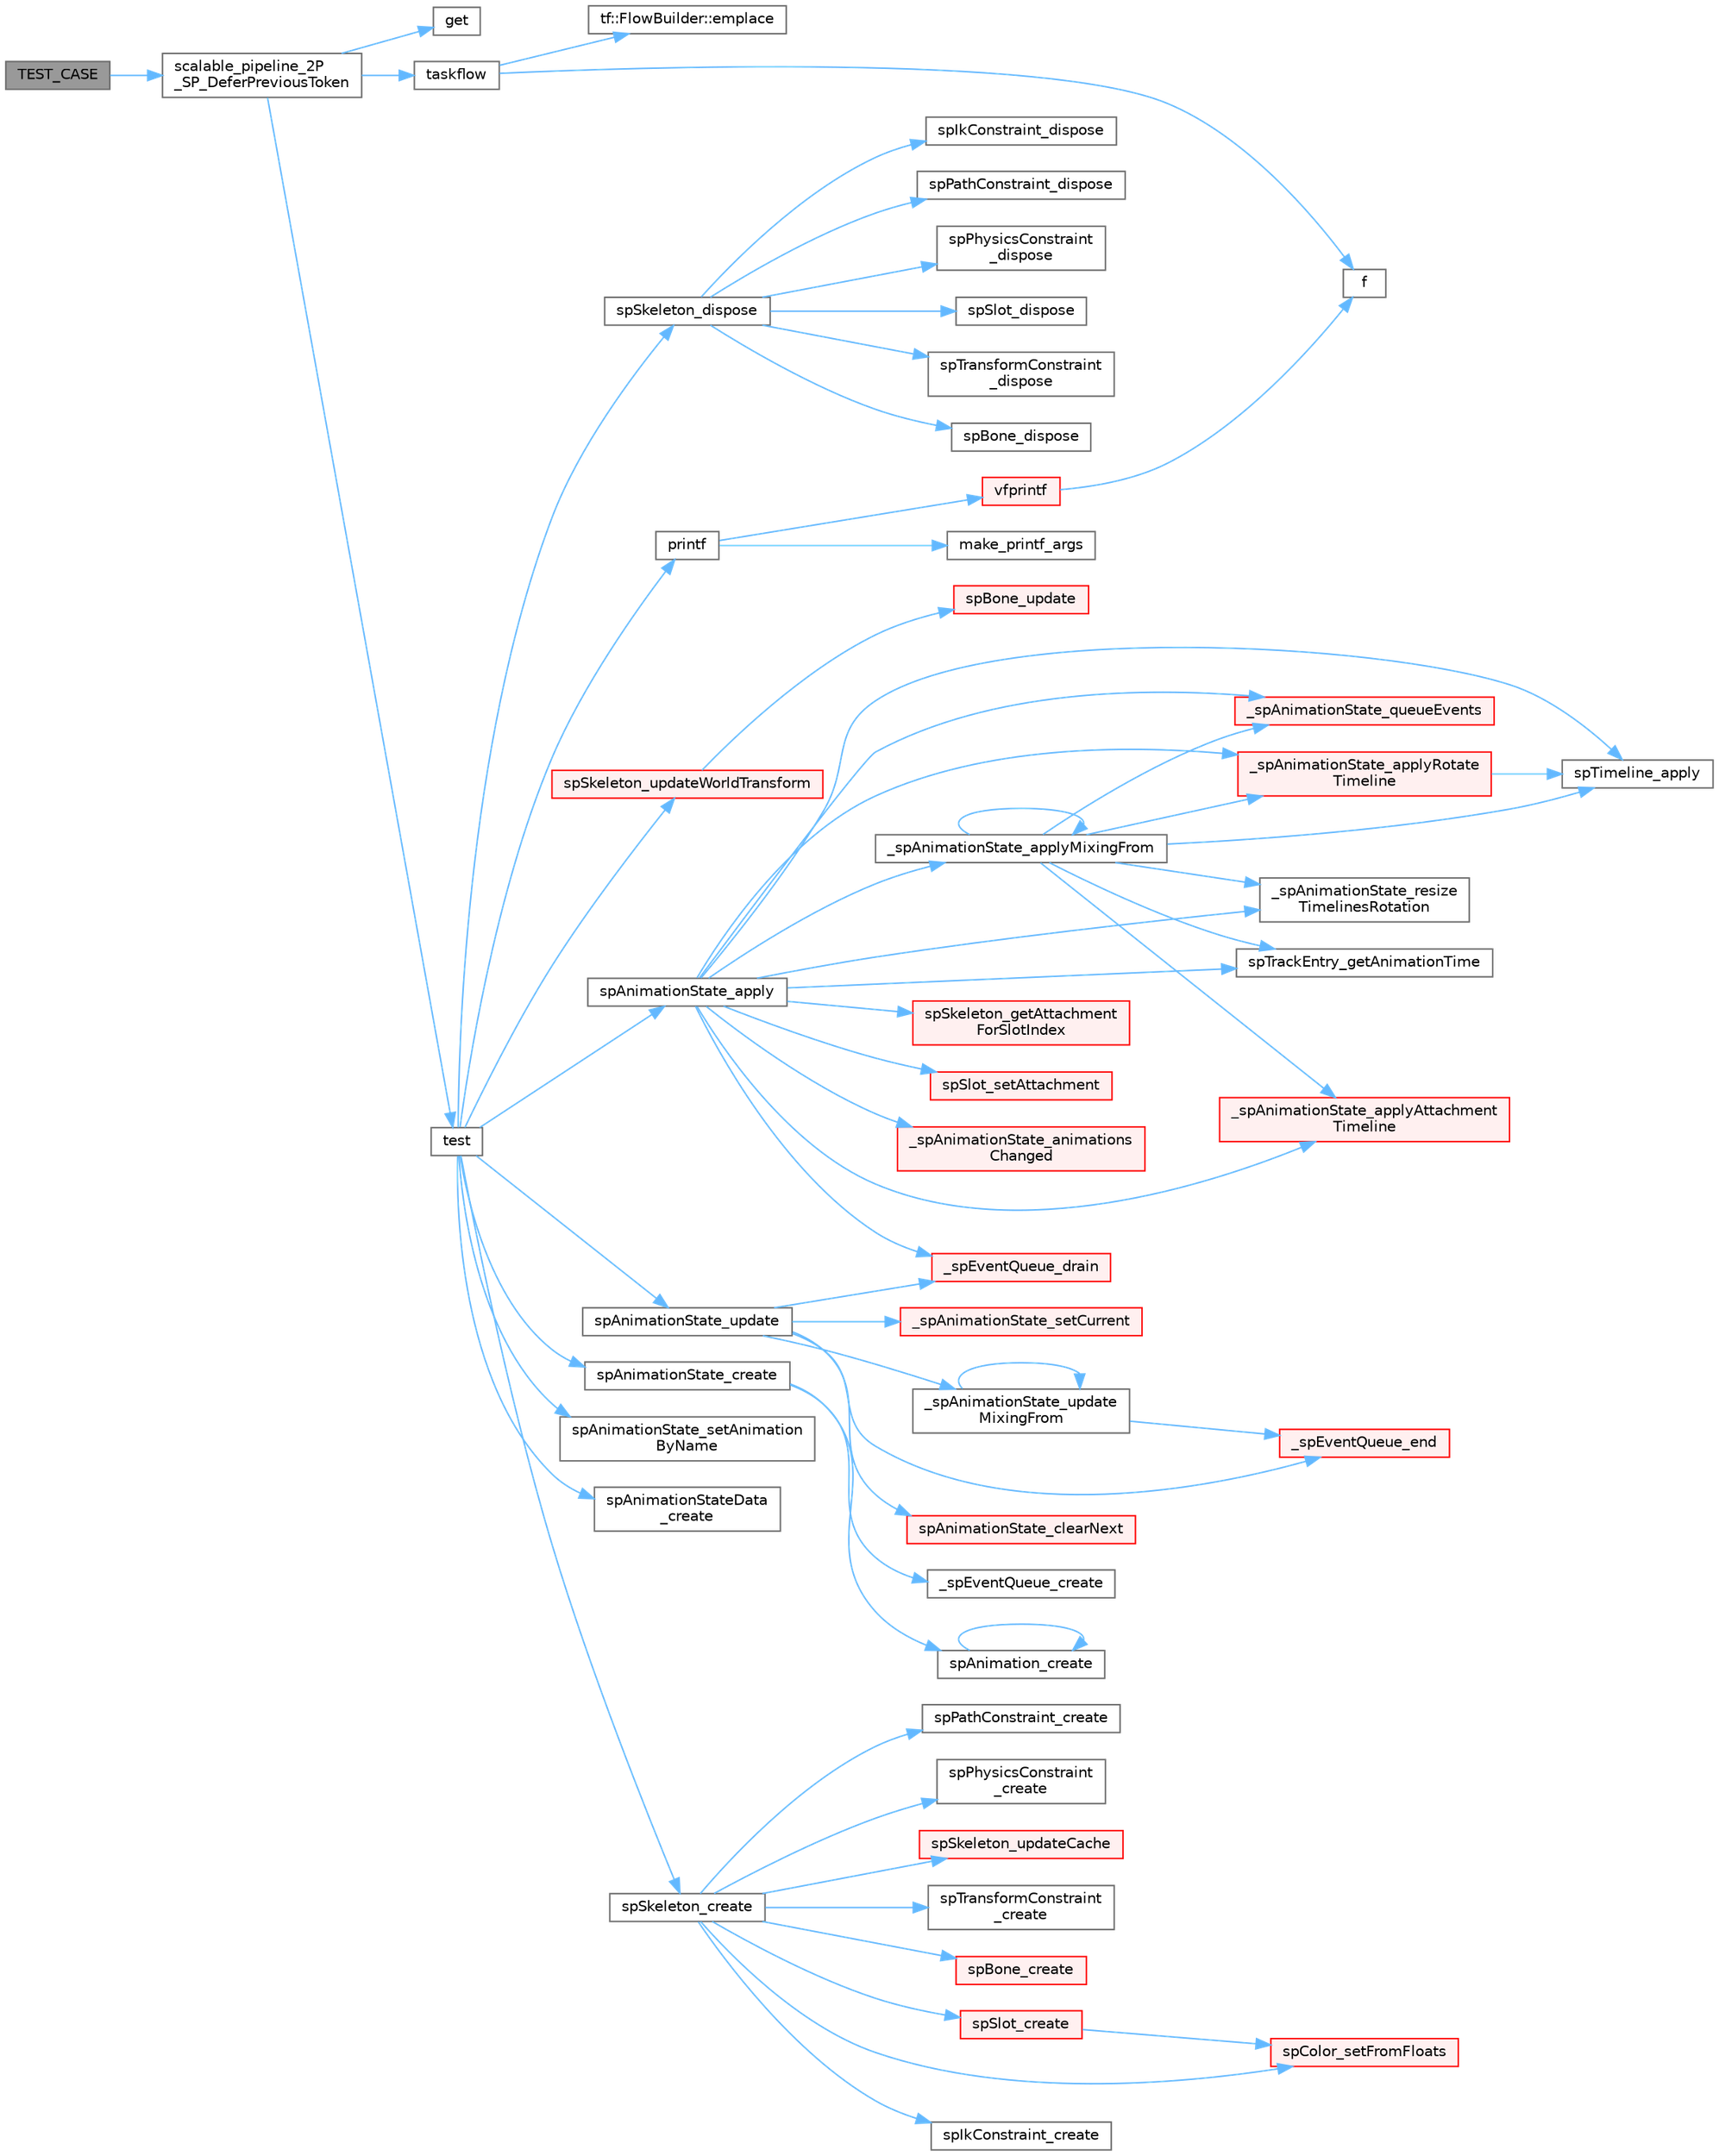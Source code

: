 digraph "TEST_CASE"
{
 // LATEX_PDF_SIZE
  bgcolor="transparent";
  edge [fontname=Helvetica,fontsize=10,labelfontname=Helvetica,labelfontsize=10];
  node [fontname=Helvetica,fontsize=10,shape=box,height=0.2,width=0.4];
  rankdir="LR";
  Node1 [id="Node000001",label="TEST_CASE",height=0.2,width=0.4,color="gray40", fillcolor="grey60", style="filled", fontcolor="black",tooltip=" "];
  Node1 -> Node2 [id="edge64_Node000001_Node000002",color="steelblue1",style="solid",tooltip=" "];
  Node2 [id="Node000002",label="scalable_pipeline_2P\l_SP_DeferPreviousToken",height=0.2,width=0.4,color="grey40", fillcolor="white", style="filled",URL="$test__deferred__scalable__pipelines_8cpp.html#af62e8b01dd9b664cfa1aa2726f5312bf",tooltip=" "];
  Node2 -> Node3 [id="edge65_Node000002_Node000003",color="steelblue1",style="solid",tooltip=" "];
  Node3 [id="Node000003",label="get",height=0.2,width=0.4,color="grey40", fillcolor="white", style="filled",URL="$stdlist__overload_8cpp.html#a120a90058439faee14791b33f94c0693",tooltip=" "];
  Node2 -> Node4 [id="edge66_Node000002_Node000004",color="steelblue1",style="solid",tooltip=" "];
  Node4 [id="Node000004",label="taskflow",height=0.2,width=0.4,color="grey40", fillcolor="white", style="filled",URL="$sandbox_2jacobi_2taskflow_8cpp.html#a47af48e377b7c0ac855c12acd5b69b1e",tooltip=" "];
  Node4 -> Node5 [id="edge67_Node000004_Node000005",color="steelblue1",style="solid",tooltip=" "];
  Node5 [id="Node000005",label="tf::FlowBuilder::emplace",height=0.2,width=0.4,color="grey40", fillcolor="white", style="filled",URL="$classtf_1_1_flow_builder.html#a60d7a666cab71ecfa3010b2efb0d6b57",tooltip="creates a static task"];
  Node4 -> Node6 [id="edge68_Node000004_Node000006",color="steelblue1",style="solid",tooltip=" "];
  Node6 [id="Node000006",label="f",height=0.2,width=0.4,color="grey40", fillcolor="white", style="filled",URL="$cxx11__tensor__map_8cpp.html#a7f507fea02198f6cb81c86640c7b1a4e",tooltip=" "];
  Node2 -> Node7 [id="edge69_Node000002_Node000007",color="steelblue1",style="solid",tooltip=" "];
  Node7 [id="Node000007",label="test",height=0.2,width=0.4,color="grey40", fillcolor="white", style="filled",URL="$external_2spine-runtimes_2spine-sfml_2c_2example_2main_8cpp.html#aac5f14f710620d78720c06cd063ec0ca",tooltip=" "];
  Node7 -> Node8 [id="edge70_Node000007_Node000008",color="steelblue1",style="solid",tooltip=" "];
  Node8 [id="Node000008",label="printf",height=0.2,width=0.4,color="grey40", fillcolor="white", style="filled",URL="$printf_8h.html#aee3ed3a831f25f07e7be3919fff2203a",tooltip=" "];
  Node8 -> Node9 [id="edge71_Node000008_Node000009",color="steelblue1",style="solid",tooltip=" "];
  Node9 [id="Node000009",label="make_printf_args",height=0.2,width=0.4,color="grey40", fillcolor="white", style="filled",URL="$printf_8h.html#a27dcc0efcda04388971dbea3c875f122",tooltip=" "];
  Node8 -> Node10 [id="edge72_Node000008_Node000010",color="steelblue1",style="solid",tooltip=" "];
  Node10 [id="Node000010",label="vfprintf",height=0.2,width=0.4,color="red", fillcolor="#FFF0F0", style="filled",URL="$printf_8h.html#abb30aad964fc771fb52cf3ad88649df2",tooltip=" "];
  Node10 -> Node6 [id="edge73_Node000010_Node000006",color="steelblue1",style="solid",tooltip=" "];
  Node7 -> Node38 [id="edge74_Node000007_Node000038",color="steelblue1",style="solid",tooltip=" "];
  Node38 [id="Node000038",label="spAnimationState_apply",height=0.2,width=0.4,color="grey40", fillcolor="white", style="filled",URL="$_animation_state_8c.html#a121811397a5e69b5d84b141172a860ad",tooltip=" "];
  Node38 -> Node39 [id="edge75_Node000038_Node000039",color="steelblue1",style="solid",tooltip=" "];
  Node39 [id="Node000039",label="_spAnimationState_animations\lChanged",height=0.2,width=0.4,color="red", fillcolor="#FFF0F0", style="filled",URL="$_animation_state_8c.html#a2e9127da71404d2e7f6715635f59714d",tooltip=" "];
  Node38 -> Node45 [id="edge76_Node000038_Node000045",color="steelblue1",style="solid",tooltip=" "];
  Node45 [id="Node000045",label="_spAnimationState_applyAttachment\lTimeline",height=0.2,width=0.4,color="red", fillcolor="#FFF0F0", style="filled",URL="$_animation_state_8c.html#a552cd264b22c69404ce34e0e773bcaa7",tooltip=" "];
  Node38 -> Node52 [id="edge77_Node000038_Node000052",color="steelblue1",style="solid",tooltip=" "];
  Node52 [id="Node000052",label="_spAnimationState_applyMixingFrom",height=0.2,width=0.4,color="grey40", fillcolor="white", style="filled",URL="$_animation_state_8c.html#ad872d0ff5d38b3ad75d02684ee46e3ef",tooltip=" "];
  Node52 -> Node45 [id="edge78_Node000052_Node000045",color="steelblue1",style="solid",tooltip=" "];
  Node52 -> Node52 [id="edge79_Node000052_Node000052",color="steelblue1",style="solid",tooltip=" "];
  Node52 -> Node53 [id="edge80_Node000052_Node000053",color="steelblue1",style="solid",tooltip=" "];
  Node53 [id="Node000053",label="_spAnimationState_applyRotate\lTimeline",height=0.2,width=0.4,color="red", fillcolor="#FFF0F0", style="filled",URL="$_animation_state_8c.html#a807375db0ba9e1c5a66ba60c03967a16",tooltip=" "];
  Node53 -> Node56 [id="edge81_Node000053_Node000056",color="steelblue1",style="solid",tooltip=" "];
  Node56 [id="Node000056",label="spTimeline_apply",height=0.2,width=0.4,color="grey40", fillcolor="white", style="filled",URL="$_animation_8c.html#a8f8846b1f976e08e2825cd8f2e4fed2a",tooltip=" "];
  Node52 -> Node57 [id="edge82_Node000052_Node000057",color="steelblue1",style="solid",tooltip=" "];
  Node57 [id="Node000057",label="_spAnimationState_queueEvents",height=0.2,width=0.4,color="red", fillcolor="#FFF0F0", style="filled",URL="$_animation_state_8c.html#a03841b3426944328c63e8dc965e5d202",tooltip=" "];
  Node52 -> Node64 [id="edge83_Node000052_Node000064",color="steelblue1",style="solid",tooltip=" "];
  Node64 [id="Node000064",label="_spAnimationState_resize\lTimelinesRotation",height=0.2,width=0.4,color="grey40", fillcolor="white", style="filled",URL="$_animation_state_8c.html#a586eb5371b2ecd094a959fb59981c011",tooltip=" "];
  Node52 -> Node56 [id="edge84_Node000052_Node000056",color="steelblue1",style="solid",tooltip=" "];
  Node52 -> Node65 [id="edge85_Node000052_Node000065",color="steelblue1",style="solid",tooltip=" "];
  Node65 [id="Node000065",label="spTrackEntry_getAnimationTime",height=0.2,width=0.4,color="grey40", fillcolor="white", style="filled",URL="$_animation_state_8c.html#a16e885e6da856346be434e44d94fff4d",tooltip=" "];
  Node38 -> Node53 [id="edge86_Node000038_Node000053",color="steelblue1",style="solid",tooltip=" "];
  Node38 -> Node57 [id="edge87_Node000038_Node000057",color="steelblue1",style="solid",tooltip=" "];
  Node38 -> Node64 [id="edge88_Node000038_Node000064",color="steelblue1",style="solid",tooltip=" "];
  Node38 -> Node66 [id="edge89_Node000038_Node000066",color="steelblue1",style="solid",tooltip=" "];
  Node66 [id="Node000066",label="_spEventQueue_drain",height=0.2,width=0.4,color="red", fillcolor="#FFF0F0", style="filled",URL="$_animation_state_8c.html#a2bb362df65f36453467acd9b360c600d",tooltip=" "];
  Node38 -> Node47 [id="edge90_Node000038_Node000047",color="steelblue1",style="solid",tooltip=" "];
  Node47 [id="Node000047",label="spSkeleton_getAttachment\lForSlotIndex",height=0.2,width=0.4,color="red", fillcolor="#FFF0F0", style="filled",URL="$_skeleton_8c.html#af67b15fea85286452cf9d8741a17b0ed",tooltip=" "];
  Node38 -> Node49 [id="edge91_Node000038_Node000049",color="steelblue1",style="solid",tooltip=" "];
  Node49 [id="Node000049",label="spSlot_setAttachment",height=0.2,width=0.4,color="red", fillcolor="#FFF0F0", style="filled",URL="$_slot_8c.html#a56d5b092e9d5418595813cec61d447cc",tooltip=" "];
  Node38 -> Node56 [id="edge92_Node000038_Node000056",color="steelblue1",style="solid",tooltip=" "];
  Node38 -> Node65 [id="edge93_Node000038_Node000065",color="steelblue1",style="solid",tooltip=" "];
  Node7 -> Node69 [id="edge94_Node000007_Node000069",color="steelblue1",style="solid",tooltip=" "];
  Node69 [id="Node000069",label="spAnimationState_create",height=0.2,width=0.4,color="grey40", fillcolor="white", style="filled",URL="$_animation_state_8c.html#a87beba99c1cc332a37af3d16d15454fd",tooltip=" "];
  Node69 -> Node70 [id="edge95_Node000069_Node000070",color="steelblue1",style="solid",tooltip=" "];
  Node70 [id="Node000070",label="_spEventQueue_create",height=0.2,width=0.4,color="grey40", fillcolor="white", style="filled",URL="$_animation_state_8c.html#a88ef8a5fb0d701a8e462f6963f0592cd",tooltip=" "];
  Node69 -> Node71 [id="edge96_Node000069_Node000071",color="steelblue1",style="solid",tooltip=" "];
  Node71 [id="Node000071",label="spAnimation_create",height=0.2,width=0.4,color="grey40", fillcolor="white", style="filled",URL="$_animation_8c.html#a65727a6d5fed75b3c730b88337a91070",tooltip=" "];
  Node71 -> Node71 [id="edge97_Node000071_Node000071",color="steelblue1",style="solid",tooltip=" "];
  Node7 -> Node72 [id="edge98_Node000007_Node000072",color="steelblue1",style="solid",tooltip=" "];
  Node72 [id="Node000072",label="spAnimationState_setAnimation\lByName",height=0.2,width=0.4,color="grey40", fillcolor="white", style="filled",URL="$spine-c_2include_2spine_2_animation_state_8h.html#a886473af828c2ec1222f62ea8aa5e470",tooltip=" "];
  Node7 -> Node73 [id="edge99_Node000007_Node000073",color="steelblue1",style="solid",tooltip=" "];
  Node73 [id="Node000073",label="spAnimationState_update",height=0.2,width=0.4,color="grey40", fillcolor="white", style="filled",URL="$_animation_state_8c.html#a6e0eaef7d5f047204c709cee9f51ef08",tooltip=" "];
  Node73 -> Node74 [id="edge100_Node000073_Node000074",color="steelblue1",style="solid",tooltip=" "];
  Node74 [id="Node000074",label="_spAnimationState_setCurrent",height=0.2,width=0.4,color="red", fillcolor="#FFF0F0", style="filled",URL="$_animation_state_8c.html#a7fd9c2b5f1e4e7ad96f8483118220e53",tooltip=" "];
  Node73 -> Node78 [id="edge101_Node000073_Node000078",color="steelblue1",style="solid",tooltip=" "];
  Node78 [id="Node000078",label="_spAnimationState_update\lMixingFrom",height=0.2,width=0.4,color="grey40", fillcolor="white", style="filled",URL="$_animation_state_8c.html#a811bfe34d8d6ae14d016aba963f38a5f",tooltip=" "];
  Node78 -> Node78 [id="edge102_Node000078_Node000078",color="steelblue1",style="solid",tooltip=" "];
  Node78 -> Node79 [id="edge103_Node000078_Node000079",color="steelblue1",style="solid",tooltip=" "];
  Node79 [id="Node000079",label="_spEventQueue_end",height=0.2,width=0.4,color="red", fillcolor="#FFF0F0", style="filled",URL="$_animation_state_8c.html#ae86eaf55ad672f17dcb738d9481d7bb9",tooltip=" "];
  Node73 -> Node66 [id="edge104_Node000073_Node000066",color="steelblue1",style="solid",tooltip=" "];
  Node73 -> Node79 [id="edge105_Node000073_Node000079",color="steelblue1",style="solid",tooltip=" "];
  Node73 -> Node80 [id="edge106_Node000073_Node000080",color="steelblue1",style="solid",tooltip=" "];
  Node80 [id="Node000080",label="spAnimationState_clearNext",height=0.2,width=0.4,color="red", fillcolor="#FFF0F0", style="filled",URL="$_animation_state_8c.html#a1116b24b2fd4730966c0c1705f16a515",tooltip=" "];
  Node7 -> Node82 [id="edge107_Node000007_Node000082",color="steelblue1",style="solid",tooltip=" "];
  Node82 [id="Node000082",label="spAnimationStateData\l_create",height=0.2,width=0.4,color="grey40", fillcolor="white", style="filled",URL="$_animation_state_data_8c.html#a8c7606d99b6d3ca45a45f696191e184b",tooltip=" "];
  Node7 -> Node83 [id="edge108_Node000007_Node000083",color="steelblue1",style="solid",tooltip=" "];
  Node83 [id="Node000083",label="spSkeleton_create",height=0.2,width=0.4,color="grey40", fillcolor="white", style="filled",URL="$_skeleton_8c.html#adafc127ff4d17039cb355ad7941b4687",tooltip=" "];
  Node83 -> Node84 [id="edge109_Node000083_Node000084",color="steelblue1",style="solid",tooltip=" "];
  Node84 [id="Node000084",label="spBone_create",height=0.2,width=0.4,color="red", fillcolor="#FFF0F0", style="filled",URL="$_bone_8c.html#a672c3edad19d7bf482bf13e7f01ee97b",tooltip=" "];
  Node83 -> Node86 [id="edge110_Node000083_Node000086",color="steelblue1",style="solid",tooltip=" "];
  Node86 [id="Node000086",label="spColor_setFromFloats",height=0.2,width=0.4,color="red", fillcolor="#FFF0F0", style="filled",URL="$_color_8c.html#aef2bc0c9016302022f25c89ba5b36a2c",tooltip=" "];
  Node83 -> Node88 [id="edge111_Node000083_Node000088",color="steelblue1",style="solid",tooltip=" "];
  Node88 [id="Node000088",label="spIkConstraint_create",height=0.2,width=0.4,color="grey40", fillcolor="white", style="filled",URL="$spine-c_2include_2spine_2_ik_constraint_8h.html#adc550d0f541e94be4e2d44930dcc8b2e",tooltip=" "];
  Node83 -> Node89 [id="edge112_Node000083_Node000089",color="steelblue1",style="solid",tooltip=" "];
  Node89 [id="Node000089",label="spPathConstraint_create",height=0.2,width=0.4,color="grey40", fillcolor="white", style="filled",URL="$spine-c_2include_2spine_2_path_constraint_8h.html#adcee199676387bd744e4b147c99eb39b",tooltip=" "];
  Node83 -> Node90 [id="edge113_Node000083_Node000090",color="steelblue1",style="solid",tooltip=" "];
  Node90 [id="Node000090",label="spPhysicsConstraint\l_create",height=0.2,width=0.4,color="grey40", fillcolor="white", style="filled",URL="$_physics_constraint_8c.html#a32a2345e660c659a94668d1de4dba981",tooltip=" "];
  Node83 -> Node91 [id="edge114_Node000083_Node000091",color="steelblue1",style="solid",tooltip=" "];
  Node91 [id="Node000091",label="spSkeleton_updateCache",height=0.2,width=0.4,color="red", fillcolor="#FFF0F0", style="filled",URL="$_skeleton_8c.html#a62e01f12f86149c4fed351f27e022c76",tooltip=" "];
  Node83 -> Node101 [id="edge115_Node000083_Node000101",color="steelblue1",style="solid",tooltip=" "];
  Node101 [id="Node000101",label="spSlot_create",height=0.2,width=0.4,color="red", fillcolor="#FFF0F0", style="filled",URL="$_slot_8c.html#a425f2e6a489e790f26bda11dd18f3a4a",tooltip=" "];
  Node101 -> Node86 [id="edge116_Node000101_Node000086",color="steelblue1",style="solid",tooltip=" "];
  Node83 -> Node105 [id="edge117_Node000083_Node000105",color="steelblue1",style="solid",tooltip=" "];
  Node105 [id="Node000105",label="spTransformConstraint\l_create",height=0.2,width=0.4,color="grey40", fillcolor="white", style="filled",URL="$spine-c_2include_2spine_2_transform_constraint_8h.html#a2fc2c8fc06c7e11463e6a3acf202f353",tooltip=" "];
  Node7 -> Node106 [id="edge118_Node000007_Node000106",color="steelblue1",style="solid",tooltip=" "];
  Node106 [id="Node000106",label="spSkeleton_dispose",height=0.2,width=0.4,color="grey40", fillcolor="white", style="filled",URL="$_skeleton_8c.html#a77f856011e09776af5a8d8e45446bc72",tooltip=" "];
  Node106 -> Node107 [id="edge119_Node000106_Node000107",color="steelblue1",style="solid",tooltip=" "];
  Node107 [id="Node000107",label="spBone_dispose",height=0.2,width=0.4,color="grey40", fillcolor="white", style="filled",URL="$_bone_8c.html#ac9432169a9965bcbc2ee09fdd40ae4a2",tooltip=" "];
  Node106 -> Node108 [id="edge120_Node000106_Node000108",color="steelblue1",style="solid",tooltip=" "];
  Node108 [id="Node000108",label="spIkConstraint_dispose",height=0.2,width=0.4,color="grey40", fillcolor="white", style="filled",URL="$_ik_constraint_8c.html#ab562f2c38689e012955f64da69cbdd51",tooltip=" "];
  Node106 -> Node109 [id="edge121_Node000106_Node000109",color="steelblue1",style="solid",tooltip=" "];
  Node109 [id="Node000109",label="spPathConstraint_dispose",height=0.2,width=0.4,color="grey40", fillcolor="white", style="filled",URL="$_path_constraint_8c.html#a89a998f72f23fadea74c6cb7403d19a5",tooltip=" "];
  Node106 -> Node110 [id="edge122_Node000106_Node000110",color="steelblue1",style="solid",tooltip=" "];
  Node110 [id="Node000110",label="spPhysicsConstraint\l_dispose",height=0.2,width=0.4,color="grey40", fillcolor="white", style="filled",URL="$_physics_constraint_8c.html#a7d0e849bcc7d76d81f5a9f31e2fdb8f6",tooltip=" "];
  Node106 -> Node111 [id="edge123_Node000106_Node000111",color="steelblue1",style="solid",tooltip=" "];
  Node111 [id="Node000111",label="spSlot_dispose",height=0.2,width=0.4,color="grey40", fillcolor="white", style="filled",URL="$_slot_8c.html#abc79e957760a12acef34938e456201e7",tooltip=" "];
  Node106 -> Node112 [id="edge124_Node000106_Node000112",color="steelblue1",style="solid",tooltip=" "];
  Node112 [id="Node000112",label="spTransformConstraint\l_dispose",height=0.2,width=0.4,color="grey40", fillcolor="white", style="filled",URL="$_transform_constraint_8c.html#aa1b7de86ac6d61687962b5f9171ec5cb",tooltip=" "];
  Node7 -> Node113 [id="edge125_Node000007_Node000113",color="steelblue1",style="solid",tooltip=" "];
  Node113 [id="Node000113",label="spSkeleton_updateWorldTransform",height=0.2,width=0.4,color="red", fillcolor="#FFF0F0", style="filled",URL="$_skeleton_8c.html#aacbe2c41263148e0b8e88724bd6e19a8",tooltip=" "];
  Node113 -> Node114 [id="edge126_Node000113_Node000114",color="steelblue1",style="solid",tooltip=" "];
  Node114 [id="Node000114",label="spBone_update",height=0.2,width=0.4,color="red", fillcolor="#FFF0F0", style="filled",URL="$_bone_8c.html#a96a2c03c88ccdaa90a318fbb786acaad",tooltip=" "];
}
